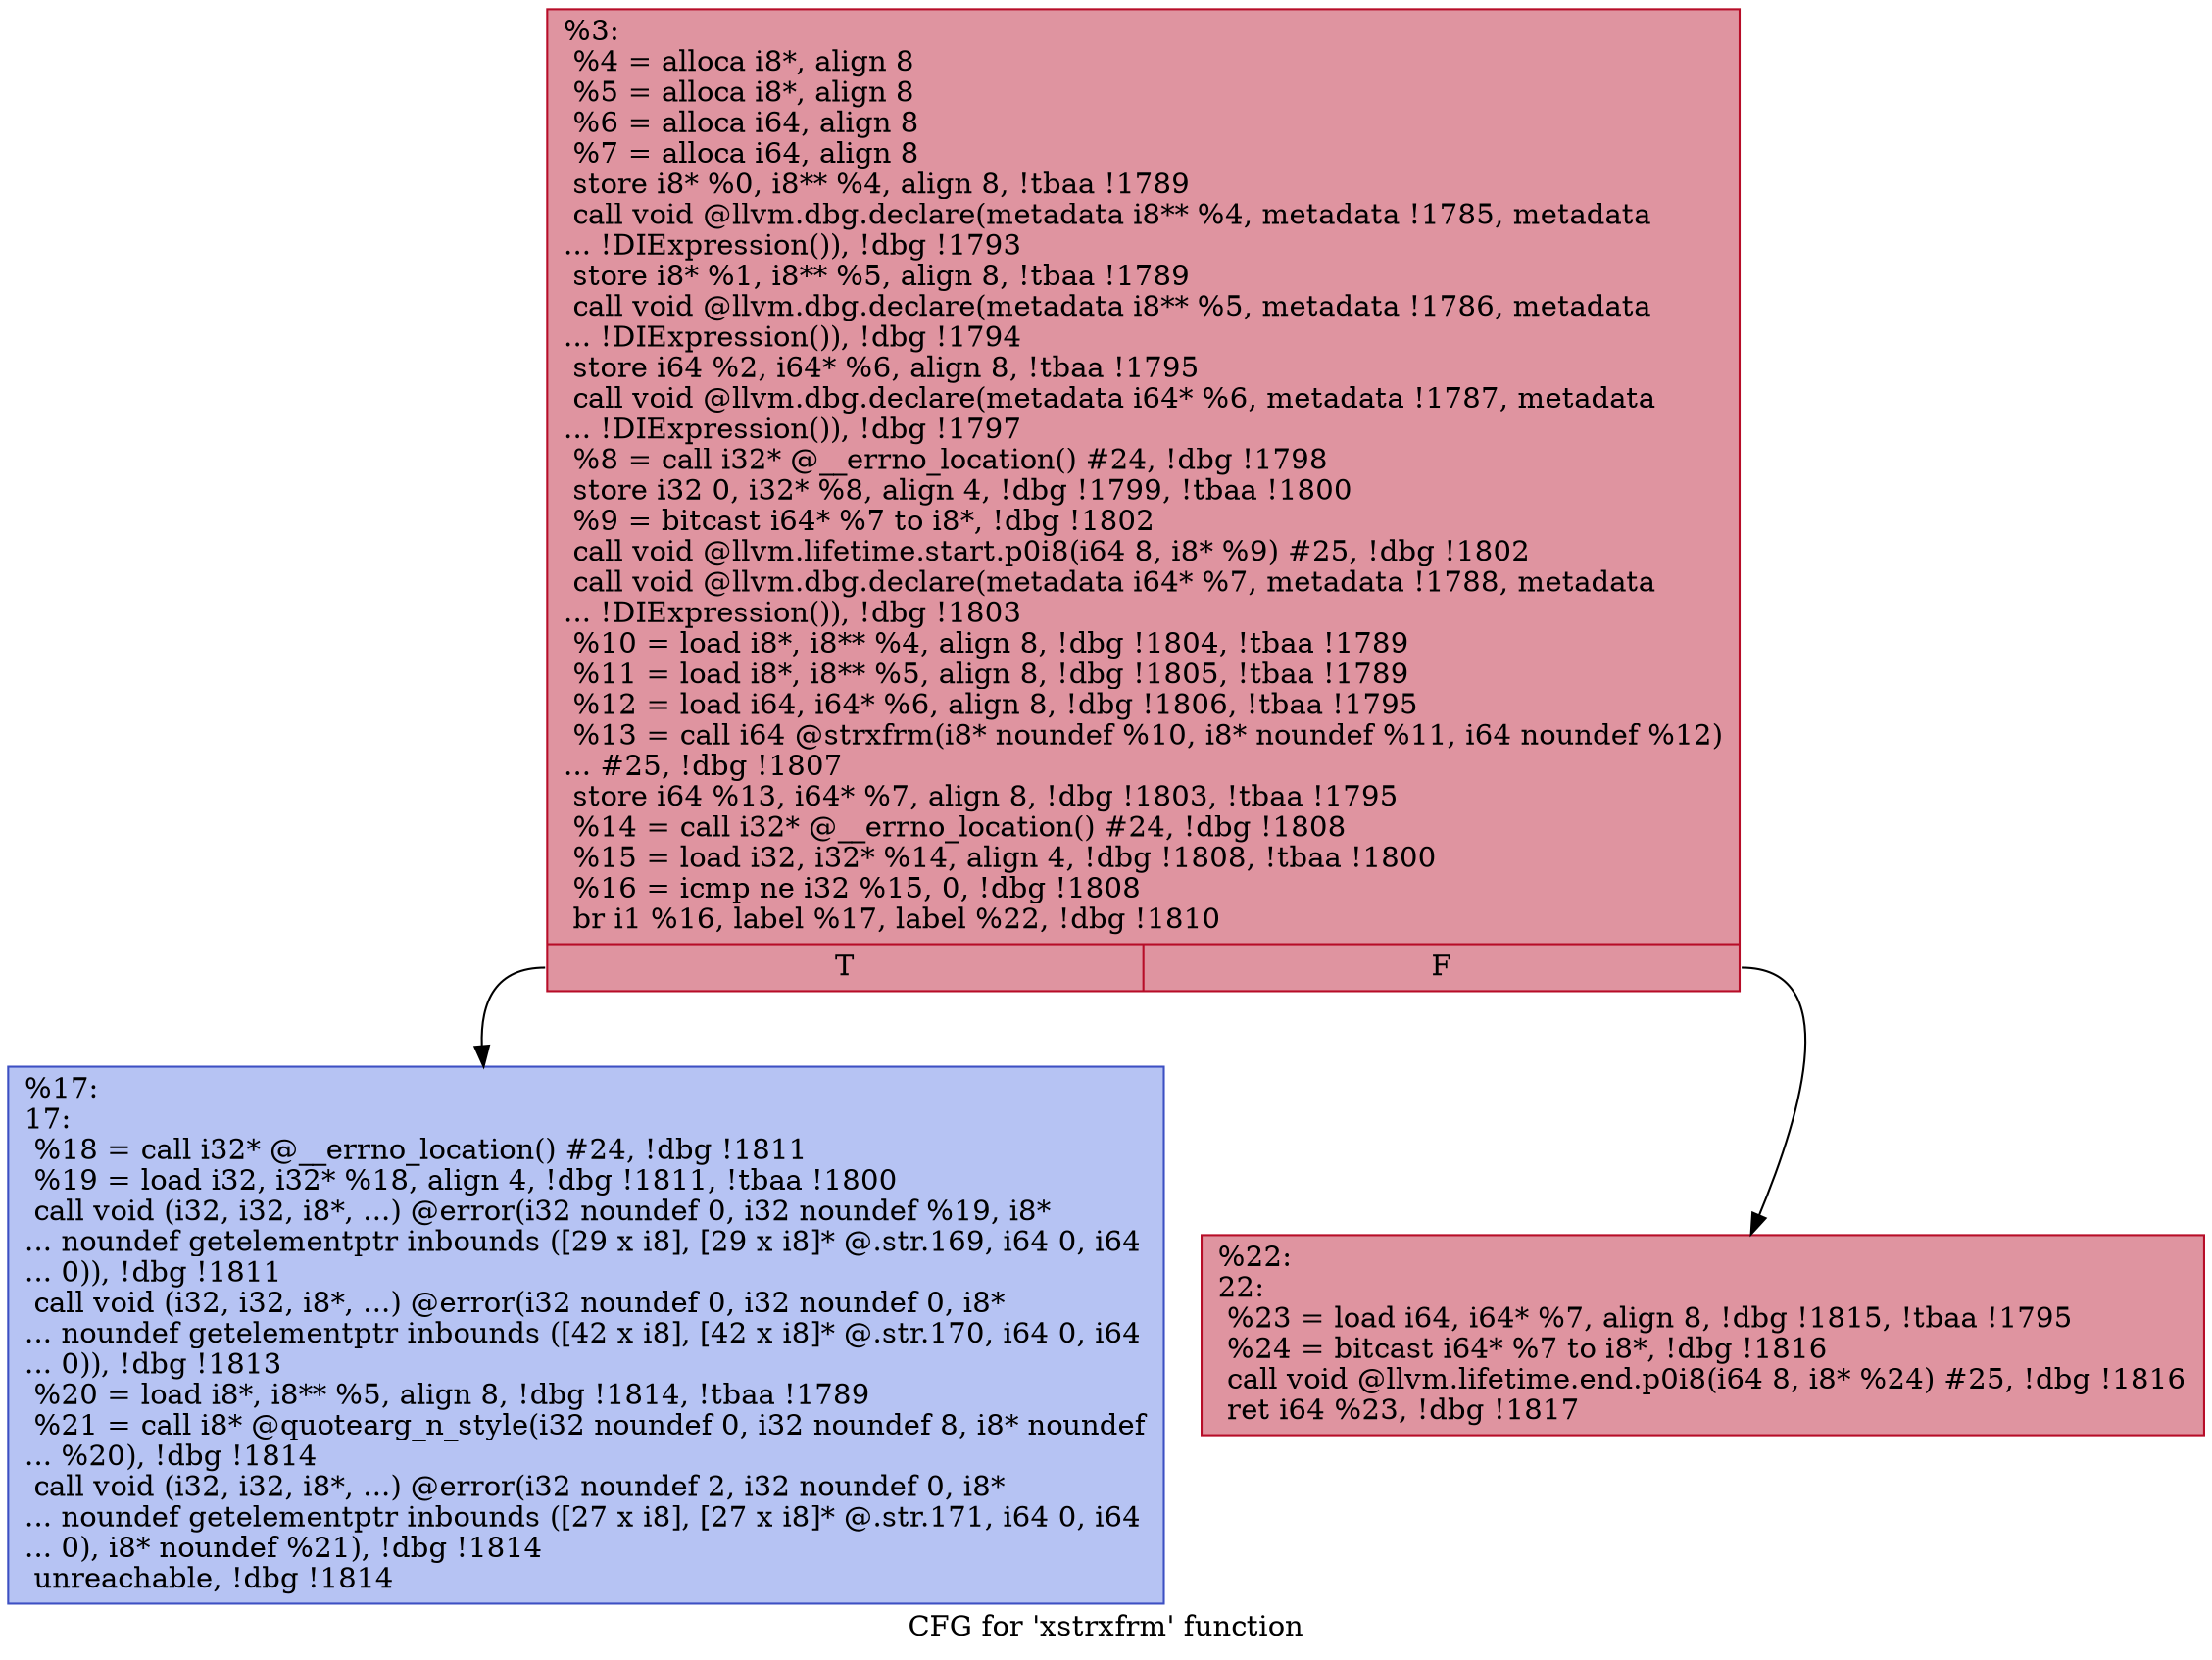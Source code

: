digraph "CFG for 'xstrxfrm' function" {
	label="CFG for 'xstrxfrm' function";

	Node0x24a3f80 [shape=record,color="#b70d28ff", style=filled, fillcolor="#b70d2870",label="{%3:\l  %4 = alloca i8*, align 8\l  %5 = alloca i8*, align 8\l  %6 = alloca i64, align 8\l  %7 = alloca i64, align 8\l  store i8* %0, i8** %4, align 8, !tbaa !1789\l  call void @llvm.dbg.declare(metadata i8** %4, metadata !1785, metadata\l... !DIExpression()), !dbg !1793\l  store i8* %1, i8** %5, align 8, !tbaa !1789\l  call void @llvm.dbg.declare(metadata i8** %5, metadata !1786, metadata\l... !DIExpression()), !dbg !1794\l  store i64 %2, i64* %6, align 8, !tbaa !1795\l  call void @llvm.dbg.declare(metadata i64* %6, metadata !1787, metadata\l... !DIExpression()), !dbg !1797\l  %8 = call i32* @__errno_location() #24, !dbg !1798\l  store i32 0, i32* %8, align 4, !dbg !1799, !tbaa !1800\l  %9 = bitcast i64* %7 to i8*, !dbg !1802\l  call void @llvm.lifetime.start.p0i8(i64 8, i8* %9) #25, !dbg !1802\l  call void @llvm.dbg.declare(metadata i64* %7, metadata !1788, metadata\l... !DIExpression()), !dbg !1803\l  %10 = load i8*, i8** %4, align 8, !dbg !1804, !tbaa !1789\l  %11 = load i8*, i8** %5, align 8, !dbg !1805, !tbaa !1789\l  %12 = load i64, i64* %6, align 8, !dbg !1806, !tbaa !1795\l  %13 = call i64 @strxfrm(i8* noundef %10, i8* noundef %11, i64 noundef %12)\l... #25, !dbg !1807\l  store i64 %13, i64* %7, align 8, !dbg !1803, !tbaa !1795\l  %14 = call i32* @__errno_location() #24, !dbg !1808\l  %15 = load i32, i32* %14, align 4, !dbg !1808, !tbaa !1800\l  %16 = icmp ne i32 %15, 0, !dbg !1808\l  br i1 %16, label %17, label %22, !dbg !1810\l|{<s0>T|<s1>F}}"];
	Node0x24a3f80:s0 -> Node0x24a40d0;
	Node0x24a3f80:s1 -> Node0x24a4120;
	Node0x24a40d0 [shape=record,color="#3d50c3ff", style=filled, fillcolor="#5977e370",label="{%17:\l17:                                               \l  %18 = call i32* @__errno_location() #24, !dbg !1811\l  %19 = load i32, i32* %18, align 4, !dbg !1811, !tbaa !1800\l  call void (i32, i32, i8*, ...) @error(i32 noundef 0, i32 noundef %19, i8*\l... noundef getelementptr inbounds ([29 x i8], [29 x i8]* @.str.169, i64 0, i64\l... 0)), !dbg !1811\l  call void (i32, i32, i8*, ...) @error(i32 noundef 0, i32 noundef 0, i8*\l... noundef getelementptr inbounds ([42 x i8], [42 x i8]* @.str.170, i64 0, i64\l... 0)), !dbg !1813\l  %20 = load i8*, i8** %5, align 8, !dbg !1814, !tbaa !1789\l  %21 = call i8* @quotearg_n_style(i32 noundef 0, i32 noundef 8, i8* noundef\l... %20), !dbg !1814\l  call void (i32, i32, i8*, ...) @error(i32 noundef 2, i32 noundef 0, i8*\l... noundef getelementptr inbounds ([27 x i8], [27 x i8]* @.str.171, i64 0, i64\l... 0), i8* noundef %21), !dbg !1814\l  unreachable, !dbg !1814\l}"];
	Node0x24a4120 [shape=record,color="#b70d28ff", style=filled, fillcolor="#b70d2870",label="{%22:\l22:                                               \l  %23 = load i64, i64* %7, align 8, !dbg !1815, !tbaa !1795\l  %24 = bitcast i64* %7 to i8*, !dbg !1816\l  call void @llvm.lifetime.end.p0i8(i64 8, i8* %24) #25, !dbg !1816\l  ret i64 %23, !dbg !1817\l}"];
}
